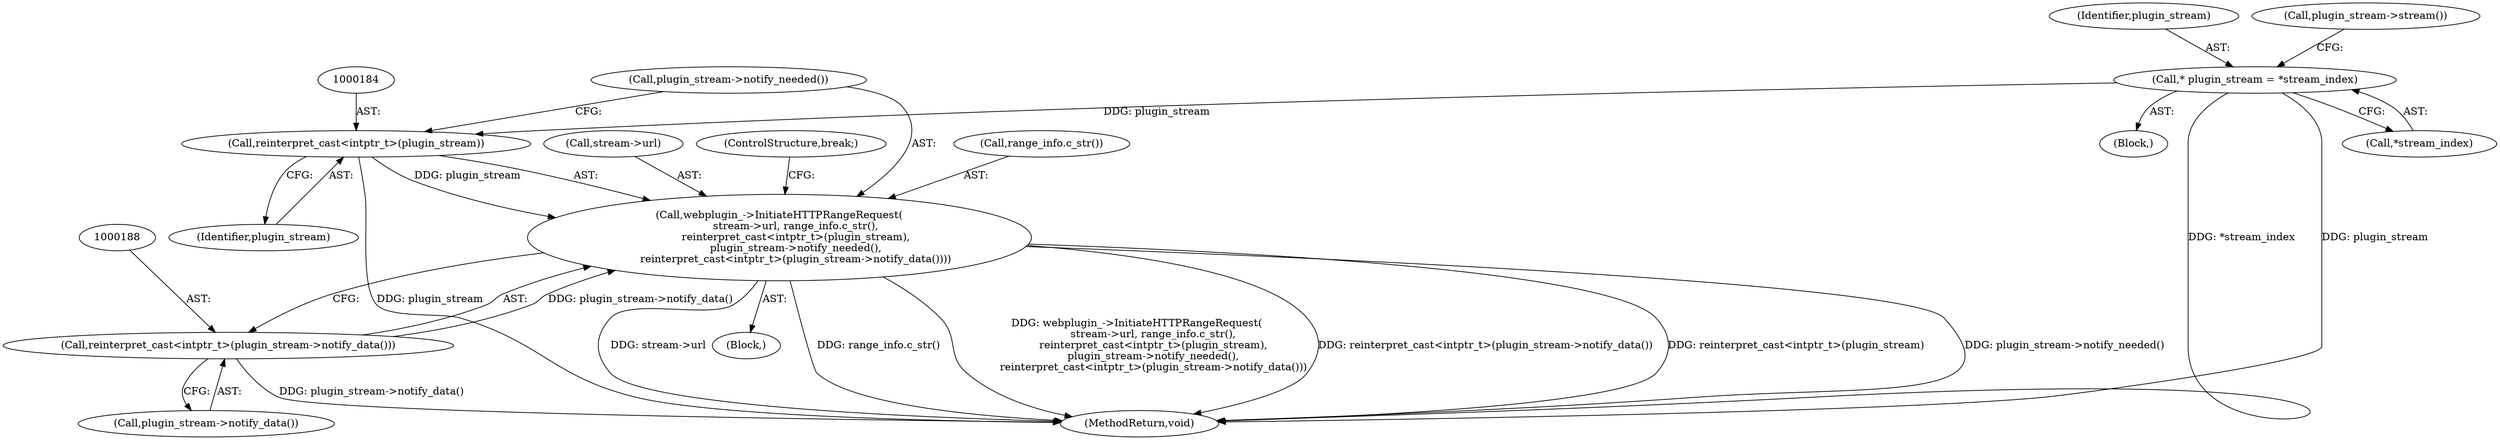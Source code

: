 digraph "0_Chrome_ea3d1d84be3d6f97bf50e76511c9e26af6895533_31@pointer" {
"1000178" [label="(Call,webplugin_->InitiateHTTPRangeRequest(\n          stream->url, range_info.c_str(),\n          reinterpret_cast<intptr_t>(plugin_stream),\n          plugin_stream->notify_needed(),\n          reinterpret_cast<intptr_t>(plugin_stream->notify_data())))"];
"1000183" [label="(Call,reinterpret_cast<intptr_t>(plugin_stream))"];
"1000167" [label="(Call,* plugin_stream = *stream_index)"];
"1000187" [label="(Call,reinterpret_cast<intptr_t>(plugin_stream->notify_data()))"];
"1000183" [label="(Call,reinterpret_cast<intptr_t>(plugin_stream))"];
"1000191" [label="(MethodReturn,void)"];
"1000169" [label="(Call,*stream_index)"];
"1000182" [label="(Call,range_info.c_str())"];
"1000168" [label="(Identifier,plugin_stream)"];
"1000189" [label="(Call,plugin_stream->notify_data())"];
"1000186" [label="(Call,plugin_stream->notify_needed())"];
"1000179" [label="(Call,stream->url)"];
"1000175" [label="(Block,)"];
"1000167" [label="(Call,* plugin_stream = *stream_index)"];
"1000178" [label="(Call,webplugin_->InitiateHTTPRangeRequest(\n          stream->url, range_info.c_str(),\n          reinterpret_cast<intptr_t>(plugin_stream),\n          plugin_stream->notify_needed(),\n          reinterpret_cast<intptr_t>(plugin_stream->notify_data())))"];
"1000190" [label="(ControlStructure,break;)"];
"1000165" [label="(Block,)"];
"1000187" [label="(Call,reinterpret_cast<intptr_t>(plugin_stream->notify_data()))"];
"1000173" [label="(Call,plugin_stream->stream())"];
"1000185" [label="(Identifier,plugin_stream)"];
"1000178" -> "1000175"  [label="AST: "];
"1000178" -> "1000187"  [label="CFG: "];
"1000179" -> "1000178"  [label="AST: "];
"1000182" -> "1000178"  [label="AST: "];
"1000183" -> "1000178"  [label="AST: "];
"1000186" -> "1000178"  [label="AST: "];
"1000187" -> "1000178"  [label="AST: "];
"1000190" -> "1000178"  [label="CFG: "];
"1000178" -> "1000191"  [label="DDG: stream->url"];
"1000178" -> "1000191"  [label="DDG: range_info.c_str()"];
"1000178" -> "1000191"  [label="DDG: webplugin_->InitiateHTTPRangeRequest(\n          stream->url, range_info.c_str(),\n          reinterpret_cast<intptr_t>(plugin_stream),\n          plugin_stream->notify_needed(),\n          reinterpret_cast<intptr_t>(plugin_stream->notify_data()))"];
"1000178" -> "1000191"  [label="DDG: plugin_stream->notify_needed()"];
"1000178" -> "1000191"  [label="DDG: reinterpret_cast<intptr_t>(plugin_stream->notify_data())"];
"1000178" -> "1000191"  [label="DDG: reinterpret_cast<intptr_t>(plugin_stream)"];
"1000183" -> "1000178"  [label="DDG: plugin_stream"];
"1000187" -> "1000178"  [label="DDG: plugin_stream->notify_data()"];
"1000183" -> "1000185"  [label="CFG: "];
"1000184" -> "1000183"  [label="AST: "];
"1000185" -> "1000183"  [label="AST: "];
"1000186" -> "1000183"  [label="CFG: "];
"1000183" -> "1000191"  [label="DDG: plugin_stream"];
"1000167" -> "1000183"  [label="DDG: plugin_stream"];
"1000167" -> "1000165"  [label="AST: "];
"1000167" -> "1000169"  [label="CFG: "];
"1000168" -> "1000167"  [label="AST: "];
"1000169" -> "1000167"  [label="AST: "];
"1000173" -> "1000167"  [label="CFG: "];
"1000167" -> "1000191"  [label="DDG: *stream_index"];
"1000167" -> "1000191"  [label="DDG: plugin_stream"];
"1000187" -> "1000189"  [label="CFG: "];
"1000188" -> "1000187"  [label="AST: "];
"1000189" -> "1000187"  [label="AST: "];
"1000187" -> "1000191"  [label="DDG: plugin_stream->notify_data()"];
}
